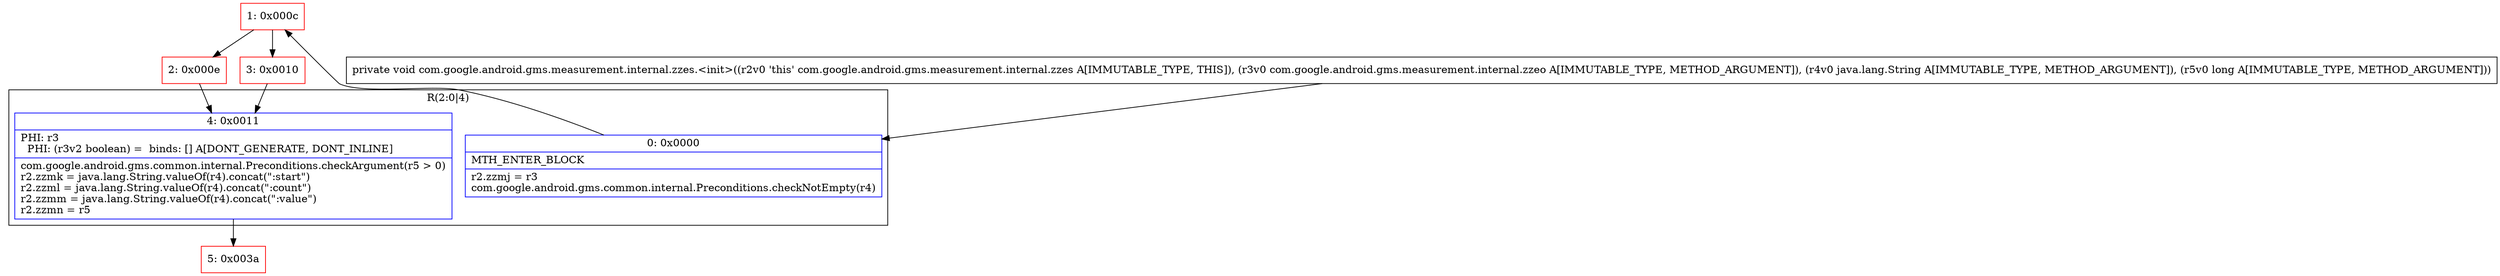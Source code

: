 digraph "CFG forcom.google.android.gms.measurement.internal.zzes.\<init\>(Lcom\/google\/android\/gms\/measurement\/internal\/zzeo;Ljava\/lang\/String;J)V" {
subgraph cluster_Region_1482490972 {
label = "R(2:0|4)";
node [shape=record,color=blue];
Node_0 [shape=record,label="{0\:\ 0x0000|MTH_ENTER_BLOCK\l|r2.zzmj = r3\lcom.google.android.gms.common.internal.Preconditions.checkNotEmpty(r4)\l}"];
Node_4 [shape=record,label="{4\:\ 0x0011|PHI: r3 \l  PHI: (r3v2 boolean) =  binds: [] A[DONT_GENERATE, DONT_INLINE]\l|com.google.android.gms.common.internal.Preconditions.checkArgument(r5 \> 0)\lr2.zzmk = java.lang.String.valueOf(r4).concat(\":start\")\lr2.zzml = java.lang.String.valueOf(r4).concat(\":count\")\lr2.zzmm = java.lang.String.valueOf(r4).concat(\":value\")\lr2.zzmn = r5\l}"];
}
Node_1 [shape=record,color=red,label="{1\:\ 0x000c}"];
Node_2 [shape=record,color=red,label="{2\:\ 0x000e}"];
Node_3 [shape=record,color=red,label="{3\:\ 0x0010}"];
Node_5 [shape=record,color=red,label="{5\:\ 0x003a}"];
MethodNode[shape=record,label="{private void com.google.android.gms.measurement.internal.zzes.\<init\>((r2v0 'this' com.google.android.gms.measurement.internal.zzes A[IMMUTABLE_TYPE, THIS]), (r3v0 com.google.android.gms.measurement.internal.zzeo A[IMMUTABLE_TYPE, METHOD_ARGUMENT]), (r4v0 java.lang.String A[IMMUTABLE_TYPE, METHOD_ARGUMENT]), (r5v0 long A[IMMUTABLE_TYPE, METHOD_ARGUMENT])) }"];
MethodNode -> Node_0;
Node_0 -> Node_1;
Node_4 -> Node_5;
Node_1 -> Node_2;
Node_1 -> Node_3;
Node_2 -> Node_4;
Node_3 -> Node_4;
}

